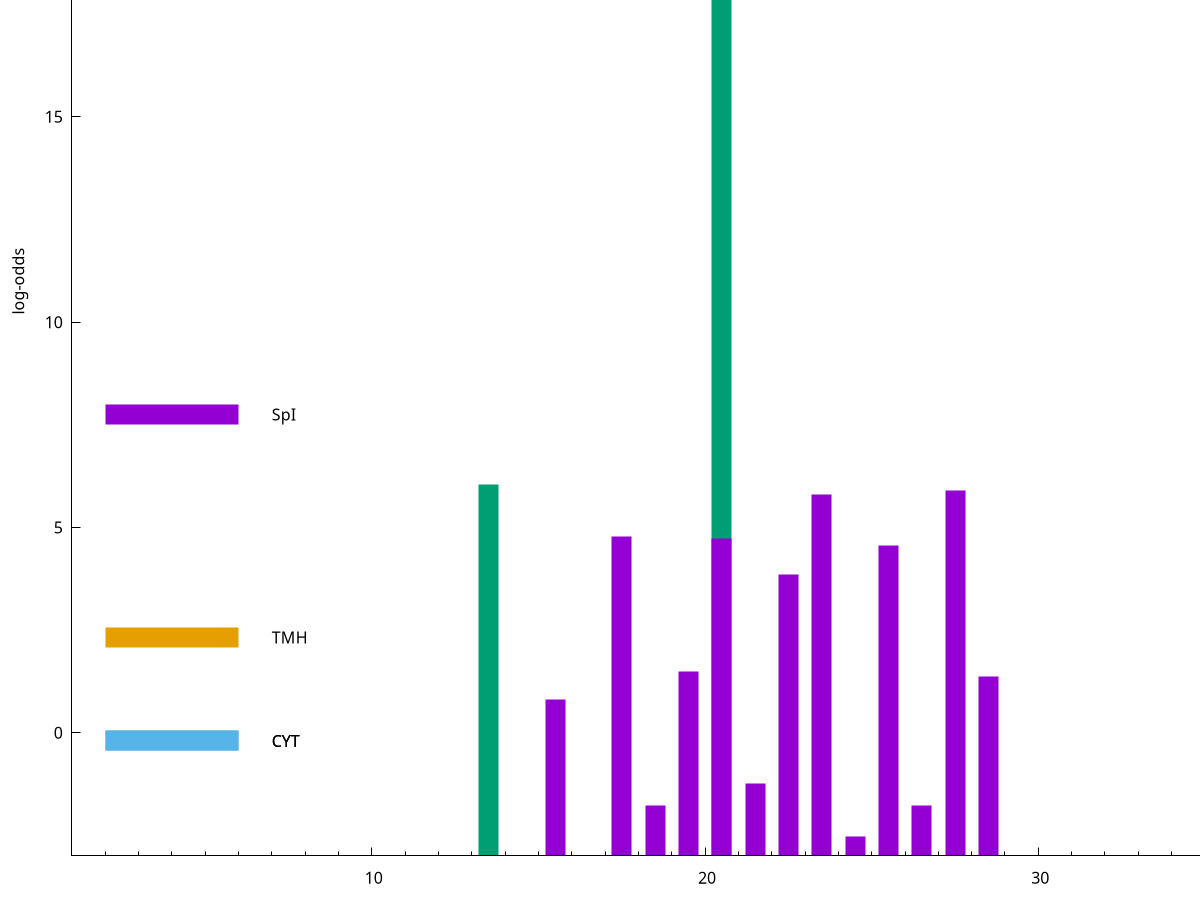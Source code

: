 set title "LipoP predictions for SRR5666568.gff"
set size 2., 1.4
set xrange [1:70] 
set mxtics 10
set yrange [-3:25]
set y2range [0:28]
set ylabel "log-odds"
set term postscript eps color solid "Helvetica" 30
set output "SRR5666568.gff184.eps"
set arrow from 2,21.1865 to 6,21.1865 nohead lt 2 lw 20
set label "SpII" at 7,21.1865
set arrow from 2,7.75242 to 6,7.75242 nohead lt 1 lw 20
set label "SpI" at 7,7.75242
set arrow from 2,2.31719 to 6,2.31719 nohead lt 4 lw 20
set label "TMH" at 7,2.31719
set arrow from 2,-0.200913 to 6,-0.200913 nohead lt 3 lw 20
set label "CYT" at 7,-0.200913
set arrow from 2,-0.200913 to 6,-0.200913 nohead lt 3 lw 20
set label "CYT" at 7,-0.200913
set arrow from 2,21.1865 to 6,21.1865 nohead lt 2 lw 20
set label "SpII" at 7,21.1865
# NOTE: The scores below are the log-odds scores with the threshold
# NOTE: subtracted (a hack to make gnuplot make the histogram all
# NOTE: look nice).
plot "-" axes x1y2 title "" with impulses lt 2 lw 20, "-" axes x1y2 title "" with impulses lt 1 lw 20
20.500000 24.186500
13.500000 9.046100
e
27.500000 8.903450
23.500000 8.797470
17.500000 7.768170
20.500000 7.732390
25.500000 7.550500
22.500000 6.846830
19.500000 4.486400
28.500000 4.359010
15.500000 3.811025
21.500000 1.770960
26.500000 1.239670
18.500000 1.220200
24.500000 0.483390
e
exit
